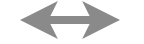 <mxfile version="12.9.10" type="device"><diagram id="avmOQxNAgsRDXaRtBIW7" name="Page-1"><mxGraphModel dx="868" dy="450" grid="1" gridSize="10" guides="1" tooltips="1" connect="1" arrows="1" fold="1" page="1" pageScale="1" pageWidth="827" pageHeight="1169" math="0" shadow="0"><root><mxCell id="0"/><mxCell id="1" parent="0"/><mxCell id="xQPA29s-xYxClT4Hq3Vt-1" value="" style="endArrow=classic;startArrow=classic;html=1;fillColor=#e1d5e7;strokeColor=#8A8A8A;strokeWidth=4;" edge="1" parent="1"><mxGeometry width="50" height="50" relative="1" as="geometry"><mxPoint x="400" y="210" as="sourcePoint"/><mxPoint x="450" y="210" as="targetPoint"/></mxGeometry></mxCell></root></mxGraphModel></diagram></mxfile>